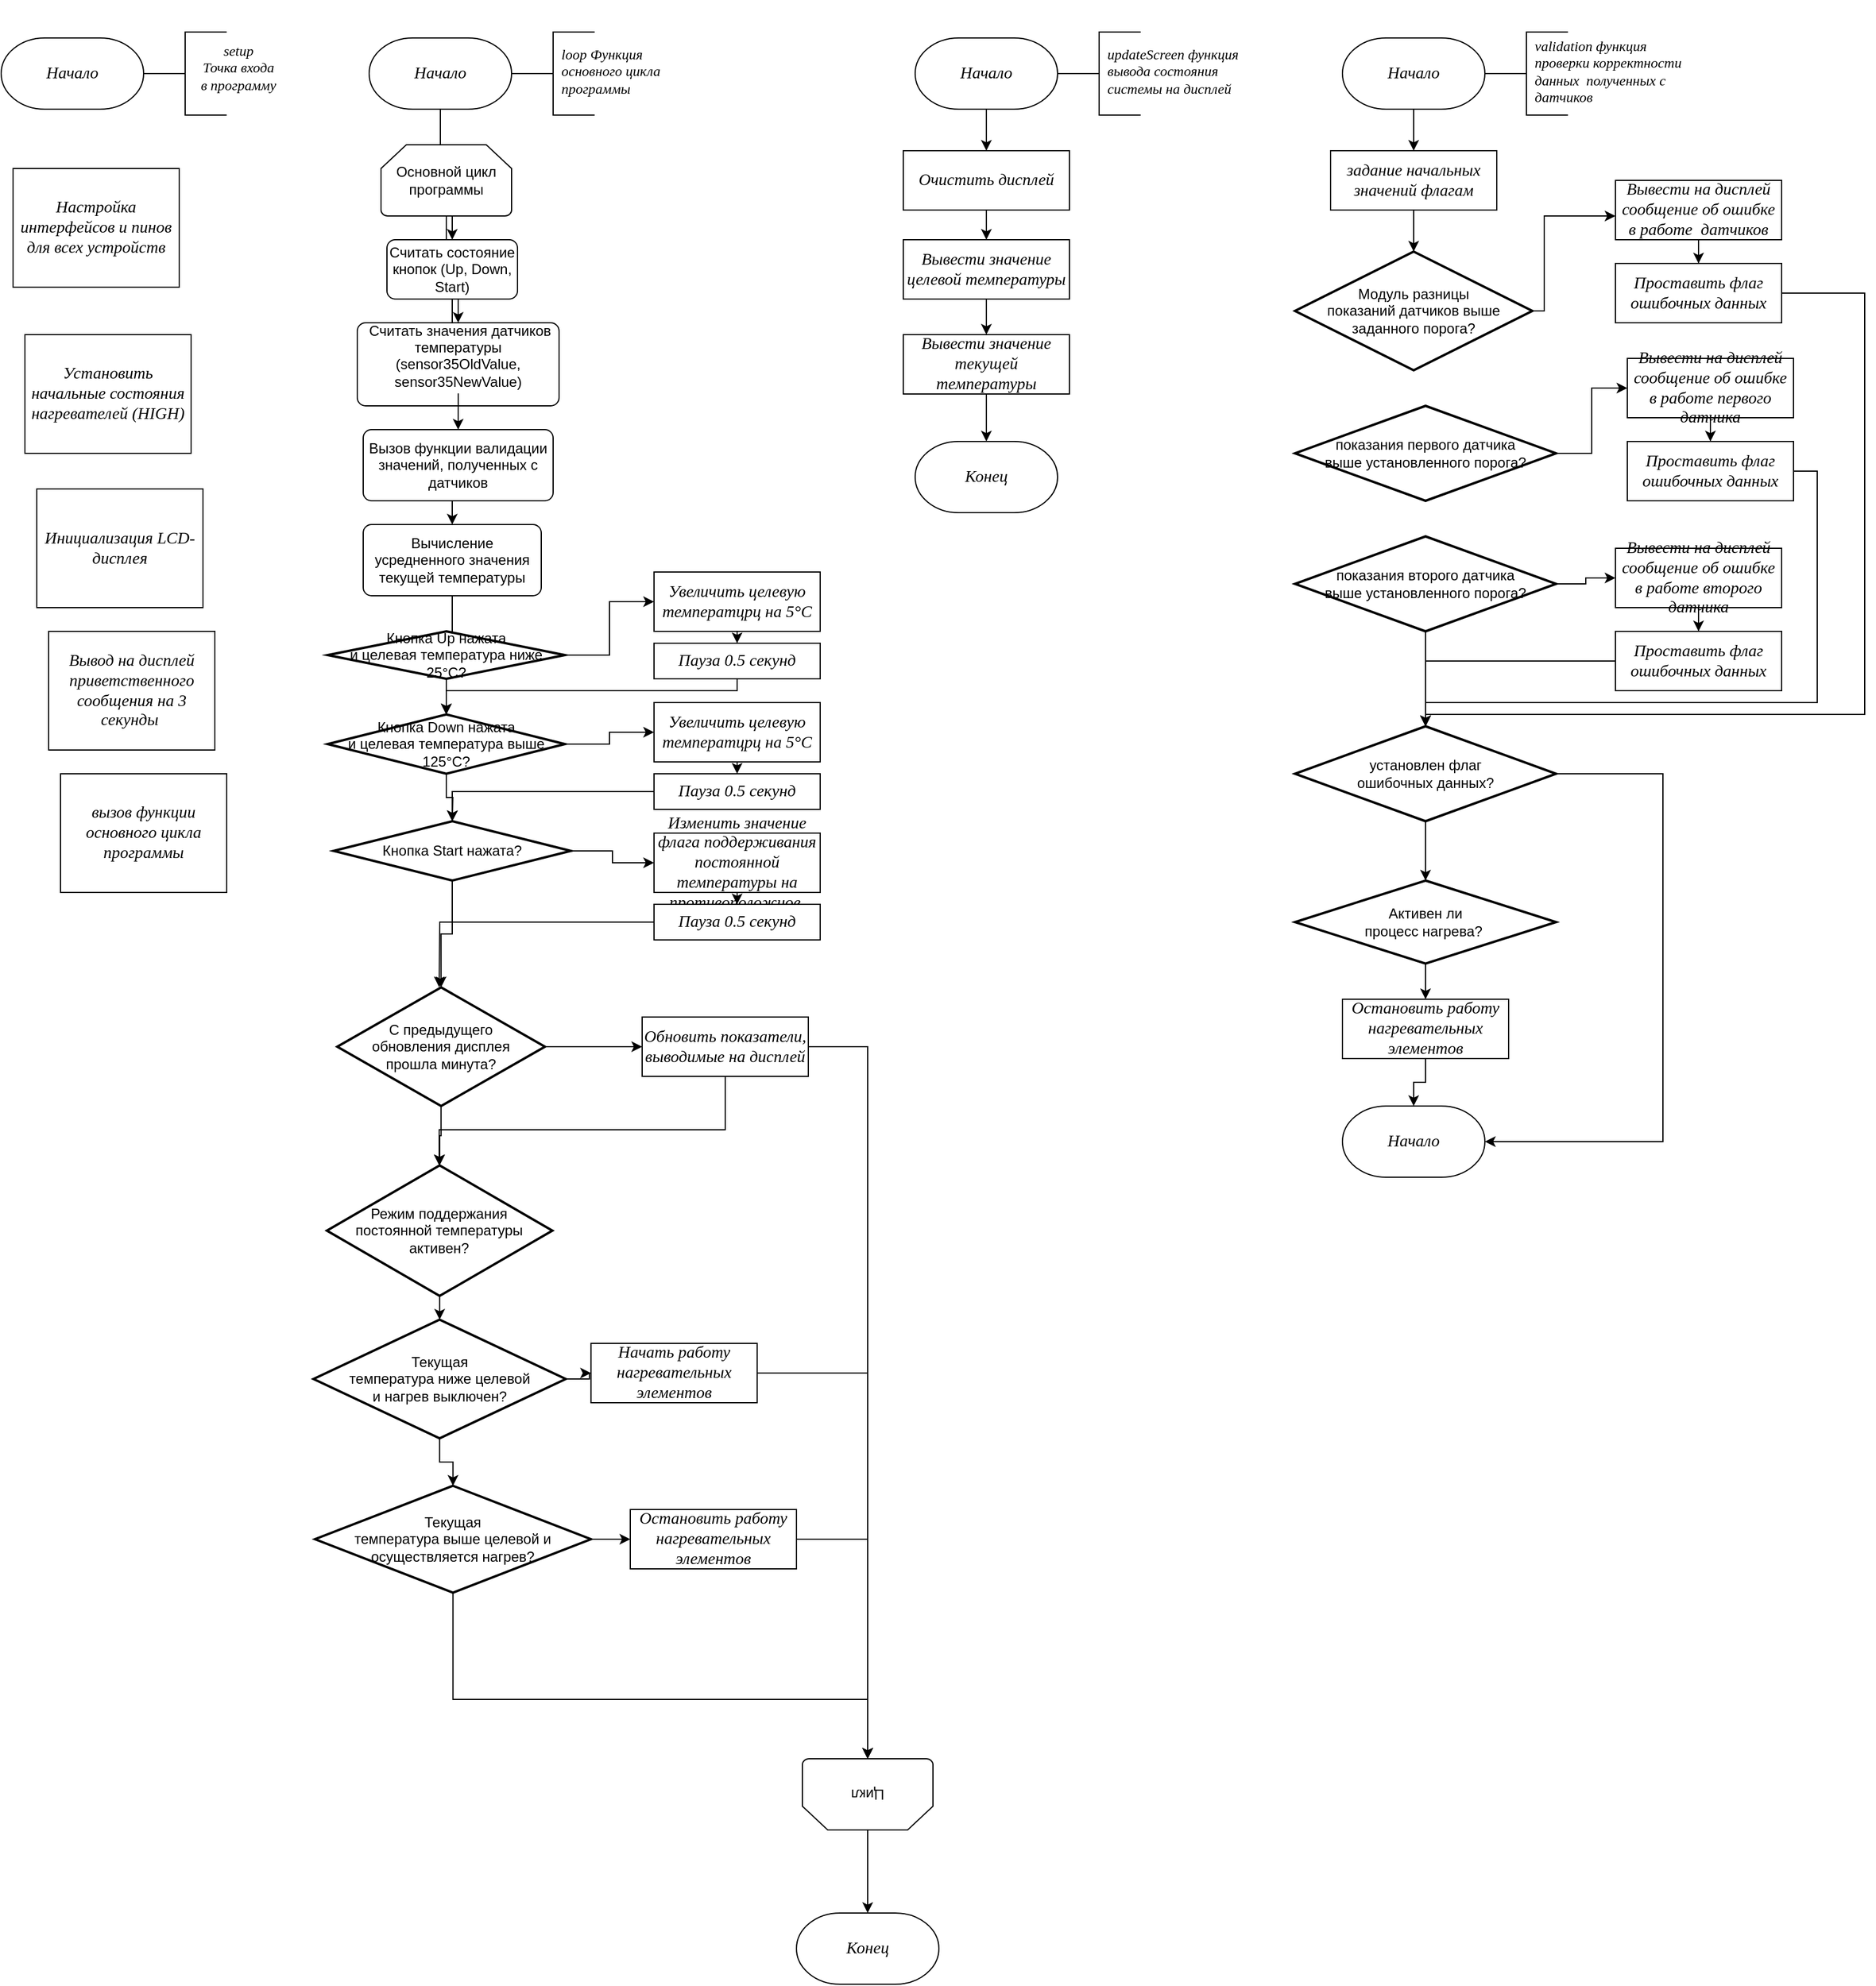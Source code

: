 <mxfile version="25.0.3">
  <diagram name="Страница — 1" id="y-6yH3yfHg3ZyTPweVbl">
    <mxGraphModel dx="830" dy="530" grid="1" gridSize="10" guides="1" tooltips="1" connect="1" arrows="1" fold="1" page="1" pageScale="1" pageWidth="827" pageHeight="1169" math="0" shadow="0">
      <root>
        <mxCell id="0" />
        <mxCell id="1" parent="0" />
        <mxCell id="xOdODg8De2HINcfzd_fB-2" value="&lt;font&gt;&lt;span&gt;Начало&lt;/span&gt;&lt;/font&gt;" style="strokeWidth=1;html=1;shape=mxgraph.flowchart.terminator;whiteSpace=wrap;fontFamily=GOST B regular;fontStyle=2;fontSize=14;" vertex="1" parent="1">
          <mxGeometry x="30" y="50" width="120" height="60" as="geometry" />
        </mxCell>
        <mxCell id="xOdODg8De2HINcfzd_fB-3" value="Настройка интерфейсов и пинов для всех устройств" style="rounded=0;whiteSpace=wrap;html=1;absoluteArcSize=1;arcSize=14;strokeWidth=1;fontFamily=GOST B regular;fontStyle=2;fontSize=14;" vertex="1" parent="1">
          <mxGeometry x="40" y="160" width="140" height="100" as="geometry" />
        </mxCell>
        <mxCell id="xOdODg8De2HINcfzd_fB-4" value="Установить начальные состояния нагревателей (HIGH)" style="rounded=0;whiteSpace=wrap;html=1;absoluteArcSize=1;arcSize=14;strokeWidth=1;fontFamily=GOST B regular;fontStyle=2;fontSize=14;" vertex="1" parent="1">
          <mxGeometry x="50" y="300" width="140" height="100" as="geometry" />
        </mxCell>
        <mxCell id="xOdODg8De2HINcfzd_fB-5" value="Инициализация LCD-дисплея" style="rounded=0;whiteSpace=wrap;html=1;absoluteArcSize=1;arcSize=14;strokeWidth=1;fontFamily=GOST B regular;fontStyle=2;fontSize=14;" vertex="1" parent="1">
          <mxGeometry x="60" y="430" width="140" height="100" as="geometry" />
        </mxCell>
        <mxCell id="xOdODg8De2HINcfzd_fB-6" value="Вывод на&lt;span style=&quot;color: rgba(0, 0, 0, 0); font-family: monospace; font-size: 0px; font-style: normal; text-align: start; text-wrap: nowrap;&quot;&gt;%3CmxGraphModel%3E%3Croot%3E%3CmxCell%20id%3D%220%22%2F%3E%3CmxCell%20id%3D%221%22%20parent%3D%220%22%2F%3E%3CmxCell%20id%3D%222%22%20value%3D%22%D0%98%D0%BD%D0%B8%D1%86%D0%B8%D0%B0%D0%BB%D0%B8%D0%B7%D0%B0%D1%86%D0%B8%D1%8F%20LCD-%D0%B4%D0%B8%D1%81%D0%BF%D0%BB%D0%B5%D1%8F%22%20style%3D%22rounded%3D0%3BwhiteSpace%3Dwrap%3Bhtml%3D1%3BabsoluteArcSize%3D1%3BarcSize%3D14%3BstrokeWidth%3D2%3BfontFamily%3DGOST%20B%20regular%3BfontStyle%3D2%3BfontSize%3D14%3B%22%20vertex%3D%221%22%20parent%3D%221%22%3E%3CmxGeometry%20x%3D%22440%22%20y%3D%22660%22%20width%3D%22140%22%20height%3D%22100%22%20as%3D%22geometry%22%2F%3E%3C%2FmxCell%3E%3C%2Froot%3E%3C%2FmxGraphModel%3E&lt;/span&gt;&amp;nbsp;дисплей приветственного сообщения на 3 секунды&amp;nbsp;" style="rounded=0;whiteSpace=wrap;html=1;absoluteArcSize=1;arcSize=14;strokeWidth=1;fontFamily=GOST B regular;fontStyle=2;fontSize=14;" vertex="1" parent="1">
          <mxGeometry x="70" y="550" width="140" height="100" as="geometry" />
        </mxCell>
        <mxCell id="xOdODg8De2HINcfzd_fB-7" value="вызов функции основного цикла программы" style="rounded=0;whiteSpace=wrap;html=1;absoluteArcSize=1;arcSize=14;strokeWidth=1;fontFamily=GOST B regular;fontStyle=2;fontSize=14;" vertex="1" parent="1">
          <mxGeometry x="80" y="670" width="140" height="100" as="geometry" />
        </mxCell>
        <mxCell id="xOdODg8De2HINcfzd_fB-9" value="" style="edgeStyle=orthogonalEdgeStyle;rounded=0;orthogonalLoop=1;jettySize=auto;html=1;strokeColor=none;strokeWidth=1;" edge="1" parent="1" source="xOdODg8De2HINcfzd_fB-8" target="xOdODg8De2HINcfzd_fB-2">
          <mxGeometry relative="1" as="geometry" />
        </mxCell>
        <mxCell id="xOdODg8De2HINcfzd_fB-15" value="" style="group;strokeWidth=1;" vertex="1" connectable="0" parent="1">
          <mxGeometry x="150" y="40" width="140" height="75" as="geometry" />
        </mxCell>
        <mxCell id="xOdODg8De2HINcfzd_fB-8" value="" style="strokeWidth=1;html=1;shape=mxgraph.flowchart.annotation_2;align=left;labelPosition=right;pointerEvents=1;" vertex="1" parent="xOdODg8De2HINcfzd_fB-15">
          <mxGeometry y="5" width="70" height="70" as="geometry" />
        </mxCell>
        <mxCell id="xOdODg8De2HINcfzd_fB-14" value="&lt;div style=&quot;text-wrap: nowrap;&quot;&gt;&lt;font face=&quot;GOST B regular&quot;&gt;&lt;i&gt;setup&lt;/i&gt;&lt;/font&gt;&lt;/div&gt;&lt;div style=&quot;text-wrap: nowrap;&quot;&gt;&lt;font face=&quot;GOST B regular&quot;&gt;&lt;i&gt;Точка входа&lt;br&gt;в программу&lt;/i&gt;&lt;/font&gt;&lt;/div&gt;" style="text;html=1;align=center;verticalAlign=middle;whiteSpace=wrap;rounded=0;strokeWidth=1;" vertex="1" parent="xOdODg8De2HINcfzd_fB-15">
          <mxGeometry x="20" width="120" height="70" as="geometry" />
        </mxCell>
        <mxCell id="xOdODg8De2HINcfzd_fB-38" value="" style="edgeStyle=orthogonalEdgeStyle;rounded=0;orthogonalLoop=1;jettySize=auto;html=1;" edge="1" parent="1" source="xOdODg8De2HINcfzd_fB-16" target="xOdODg8De2HINcfzd_fB-23">
          <mxGeometry relative="1" as="geometry" />
        </mxCell>
        <mxCell id="xOdODg8De2HINcfzd_fB-16" value="&lt;font&gt;&lt;span&gt;Начало&lt;/span&gt;&lt;/font&gt;" style="strokeWidth=1;html=1;shape=mxgraph.flowchart.terminator;whiteSpace=wrap;fontFamily=GOST B regular;fontStyle=2;fontSize=14;" vertex="1" parent="1">
          <mxGeometry x="340" y="50" width="120" height="60" as="geometry" />
        </mxCell>
        <mxCell id="xOdODg8De2HINcfzd_fB-17" value="" style="group;strokeWidth=1;" vertex="1" connectable="0" parent="1">
          <mxGeometry x="460" y="40" width="140" height="75" as="geometry" />
        </mxCell>
        <mxCell id="xOdODg8De2HINcfzd_fB-18" value="" style="strokeWidth=1;html=1;shape=mxgraph.flowchart.annotation_2;align=left;labelPosition=right;pointerEvents=1;" vertex="1" parent="xOdODg8De2HINcfzd_fB-17">
          <mxGeometry y="5" width="70" height="70" as="geometry" />
        </mxCell>
        <mxCell id="xOdODg8De2HINcfzd_fB-19" value="&lt;div style=&quot;text-wrap: nowrap;&quot;&gt;&lt;div&gt;&lt;font face=&quot;GOST B regular&quot;&gt;&lt;i style=&quot;&quot;&gt;loop&amp;nbsp;&lt;/i&gt;&lt;/font&gt;&lt;i style=&quot;font-family: &amp;quot;GOST B regular&amp;quot;; background-color: initial;&quot;&gt;Функция&lt;/i&gt;&lt;/div&gt;&lt;div&gt;&lt;font face=&quot;GOST B regular&quot;&gt;&lt;i&gt;основного&amp;nbsp;&lt;/i&gt;&lt;/font&gt;&lt;i style=&quot;font-family: &amp;quot;GOST B regular&amp;quot;; background-color: initial;&quot;&gt;цикла&lt;/i&gt;&lt;/div&gt;&lt;div style=&quot;&quot;&gt;&lt;font face=&quot;GOST B regular&quot;&gt;&lt;i style=&quot;&quot;&gt;программы&lt;/i&gt;&lt;/font&gt;&lt;/div&gt;&lt;/div&gt;" style="text;html=1;align=left;verticalAlign=middle;whiteSpace=wrap;rounded=0;strokeWidth=1;" vertex="1" parent="xOdODg8De2HINcfzd_fB-17">
          <mxGeometry x="40" y="2.5" width="120" height="70" as="geometry" />
        </mxCell>
        <mxCell id="xOdODg8De2HINcfzd_fB-39" value="" style="edgeStyle=orthogonalEdgeStyle;rounded=0;orthogonalLoop=1;jettySize=auto;html=1;" edge="1" parent="1" source="xOdODg8De2HINcfzd_fB-22" target="xOdODg8De2HINcfzd_fB-25">
          <mxGeometry relative="1" as="geometry" />
        </mxCell>
        <mxCell id="xOdODg8De2HINcfzd_fB-22" value="Основной цикл программы" style="strokeWidth=1;html=1;shape=mxgraph.flowchart.loop_limit;whiteSpace=wrap;" vertex="1" parent="1">
          <mxGeometry x="350" y="140" width="110" height="60" as="geometry" />
        </mxCell>
        <mxCell id="xOdODg8De2HINcfzd_fB-40" value="" style="edgeStyle=orthogonalEdgeStyle;rounded=0;orthogonalLoop=1;jettySize=auto;html=1;" edge="1" parent="1" source="xOdODg8De2HINcfzd_fB-23" target="xOdODg8De2HINcfzd_fB-26">
          <mxGeometry relative="1" as="geometry" />
        </mxCell>
        <mxCell id="xOdODg8De2HINcfzd_fB-23" value="Считать состояние кнопок (Up, Down, Start)" style="rounded=1;whiteSpace=wrap;html=1;absoluteArcSize=1;arcSize=14;strokeWidth=1;" vertex="1" parent="1">
          <mxGeometry x="355" y="220" width="110" height="50" as="geometry" />
        </mxCell>
        <mxCell id="xOdODg8De2HINcfzd_fB-41" value="" style="edgeStyle=orthogonalEdgeStyle;rounded=0;orthogonalLoop=1;jettySize=auto;html=1;" edge="1" parent="1" source="xOdODg8De2HINcfzd_fB-25" target="xOdODg8De2HINcfzd_fB-27">
          <mxGeometry relative="1" as="geometry" />
        </mxCell>
        <mxCell id="xOdODg8De2HINcfzd_fB-25" value="&amp;nbsp;Считать значения датчиков температуры (sensor35OldValue, sensor35NewValue)&lt;br/&gt;  |" style="rounded=1;whiteSpace=wrap;html=1;absoluteArcSize=1;arcSize=14;strokeWidth=1;" vertex="1" parent="1">
          <mxGeometry x="330" y="290" width="170" height="70" as="geometry" />
        </mxCell>
        <mxCell id="xOdODg8De2HINcfzd_fB-26" value="Вызов функции валидации значений, полученных с датчиков" style="rounded=1;whiteSpace=wrap;html=1;absoluteArcSize=1;arcSize=14;strokeWidth=1;" vertex="1" parent="1">
          <mxGeometry x="335" y="380" width="160" height="60" as="geometry" />
        </mxCell>
        <mxCell id="xOdODg8De2HINcfzd_fB-42" value="" style="edgeStyle=orthogonalEdgeStyle;rounded=0;orthogonalLoop=1;jettySize=auto;html=1;" edge="1" parent="1" source="xOdODg8De2HINcfzd_fB-27" target="xOdODg8De2HINcfzd_fB-29">
          <mxGeometry relative="1" as="geometry" />
        </mxCell>
        <mxCell id="xOdODg8De2HINcfzd_fB-27" value="Вычисление усредненного значения текущей температуры" style="rounded=1;whiteSpace=wrap;html=1;absoluteArcSize=1;arcSize=14;strokeWidth=1;" vertex="1" parent="1">
          <mxGeometry x="335" y="460" width="150" height="60" as="geometry" />
        </mxCell>
        <mxCell id="xOdODg8De2HINcfzd_fB-44" value="" style="edgeStyle=orthogonalEdgeStyle;rounded=0;orthogonalLoop=1;jettySize=auto;html=1;" edge="1" parent="1" source="xOdODg8De2HINcfzd_fB-28" target="xOdODg8De2HINcfzd_fB-43">
          <mxGeometry relative="1" as="geometry" />
        </mxCell>
        <mxCell id="xOdODg8De2HINcfzd_fB-28" value="Кнопка Up нажата&lt;div&gt;и целевая температура ниже 25°C?&lt;/div&gt;" style="strokeWidth=2;html=1;shape=mxgraph.flowchart.decision;whiteSpace=wrap;" vertex="1" parent="1">
          <mxGeometry x="305" y="550" width="200" height="40" as="geometry" />
        </mxCell>
        <mxCell id="xOdODg8De2HINcfzd_fB-46" style="edgeStyle=orthogonalEdgeStyle;rounded=0;orthogonalLoop=1;jettySize=auto;html=1;" edge="1" parent="1" source="xOdODg8De2HINcfzd_fB-29">
          <mxGeometry relative="1" as="geometry">
            <mxPoint x="405" y="620" as="targetPoint" />
          </mxGeometry>
        </mxCell>
        <mxCell id="xOdODg8De2HINcfzd_fB-53" style="edgeStyle=orthogonalEdgeStyle;rounded=0;orthogonalLoop=1;jettySize=auto;html=1;" edge="1" parent="1" source="xOdODg8De2HINcfzd_fB-29" target="xOdODg8De2HINcfzd_fB-51">
          <mxGeometry relative="1" as="geometry" />
        </mxCell>
        <mxCell id="xOdODg8De2HINcfzd_fB-55" style="edgeStyle=orthogonalEdgeStyle;rounded=0;orthogonalLoop=1;jettySize=auto;html=1;" edge="1" parent="1" source="xOdODg8De2HINcfzd_fB-29">
          <mxGeometry relative="1" as="geometry">
            <mxPoint x="410" y="710" as="targetPoint" />
          </mxGeometry>
        </mxCell>
        <mxCell id="xOdODg8De2HINcfzd_fB-29" value="Кнопка Down нажата&lt;div&gt;и целевая температура выше 125&lt;span style=&quot;background-color: initial;&quot;&gt;°C&lt;/span&gt;&lt;span style=&quot;background-color: initial;&quot;&gt;?&lt;/span&gt;&lt;/div&gt;" style="strokeWidth=2;html=1;shape=mxgraph.flowchart.decision;whiteSpace=wrap;" vertex="1" parent="1">
          <mxGeometry x="305" y="620" width="200" height="50" as="geometry" />
        </mxCell>
        <mxCell id="xOdODg8De2HINcfzd_fB-59" style="edgeStyle=orthogonalEdgeStyle;rounded=0;orthogonalLoop=1;jettySize=auto;html=1;" edge="1" parent="1" source="xOdODg8De2HINcfzd_fB-30" target="xOdODg8De2HINcfzd_fB-57">
          <mxGeometry relative="1" as="geometry" />
        </mxCell>
        <mxCell id="xOdODg8De2HINcfzd_fB-61" style="edgeStyle=orthogonalEdgeStyle;rounded=0;orthogonalLoop=1;jettySize=auto;html=1;" edge="1" parent="1" source="xOdODg8De2HINcfzd_fB-30" target="xOdODg8De2HINcfzd_fB-31">
          <mxGeometry relative="1" as="geometry">
            <mxPoint x="400" y="880" as="targetPoint" />
          </mxGeometry>
        </mxCell>
        <mxCell id="xOdODg8De2HINcfzd_fB-30" value="Кнопка Start нажата?" style="strokeWidth=2;html=1;shape=mxgraph.flowchart.decision;whiteSpace=wrap;" vertex="1" parent="1">
          <mxGeometry x="310" y="710" width="200" height="50" as="geometry" />
        </mxCell>
        <mxCell id="xOdODg8De2HINcfzd_fB-63" value="" style="edgeStyle=orthogonalEdgeStyle;rounded=0;orthogonalLoop=1;jettySize=auto;html=1;" edge="1" parent="1" source="xOdODg8De2HINcfzd_fB-31" target="xOdODg8De2HINcfzd_fB-62">
          <mxGeometry relative="1" as="geometry" />
        </mxCell>
        <mxCell id="xOdODg8De2HINcfzd_fB-66" style="edgeStyle=orthogonalEdgeStyle;rounded=0;orthogonalLoop=1;jettySize=auto;html=1;" edge="1" parent="1" source="xOdODg8De2HINcfzd_fB-31" target="xOdODg8De2HINcfzd_fB-33">
          <mxGeometry relative="1" as="geometry" />
        </mxCell>
        <mxCell id="xOdODg8De2HINcfzd_fB-31" value="С предыдущего&lt;br&gt;обновления дисплея&lt;br&gt;прошла минута?" style="strokeWidth=2;html=1;shape=mxgraph.flowchart.decision;whiteSpace=wrap;" vertex="1" parent="1">
          <mxGeometry x="313.13" y="850" width="175" height="100" as="geometry" />
        </mxCell>
        <mxCell id="xOdODg8De2HINcfzd_fB-72" value="" style="edgeStyle=orthogonalEdgeStyle;rounded=0;orthogonalLoop=1;jettySize=auto;html=1;" edge="1" parent="1" source="xOdODg8De2HINcfzd_fB-32" target="xOdODg8De2HINcfzd_fB-69">
          <mxGeometry relative="1" as="geometry" />
        </mxCell>
        <mxCell id="xOdODg8De2HINcfzd_fB-73" value="" style="edgeStyle=orthogonalEdgeStyle;rounded=0;orthogonalLoop=1;jettySize=auto;html=1;" edge="1" parent="1" source="xOdODg8De2HINcfzd_fB-32" target="xOdODg8De2HINcfzd_fB-34">
          <mxGeometry relative="1" as="geometry" />
        </mxCell>
        <mxCell id="xOdODg8De2HINcfzd_fB-32" value="Текущая&lt;br&gt;температура ниже целевой&lt;div&gt;и нагрев выключен?&lt;/div&gt;" style="strokeWidth=2;html=1;shape=mxgraph.flowchart.decision;whiteSpace=wrap;" vertex="1" parent="1">
          <mxGeometry x="293.13" y="1130" width="212.5" height="100" as="geometry" />
        </mxCell>
        <mxCell id="xOdODg8De2HINcfzd_fB-68" value="" style="edgeStyle=orthogonalEdgeStyle;rounded=0;orthogonalLoop=1;jettySize=auto;html=1;" edge="1" parent="1" source="xOdODg8De2HINcfzd_fB-33" target="xOdODg8De2HINcfzd_fB-32">
          <mxGeometry relative="1" as="geometry" />
        </mxCell>
        <mxCell id="xOdODg8De2HINcfzd_fB-33" value="Режим поддержания&lt;br&gt;постоянной температуры&lt;div&gt;активен?&lt;/div&gt;" style="strokeWidth=2;html=1;shape=mxgraph.flowchart.decision;whiteSpace=wrap;" vertex="1" parent="1">
          <mxGeometry x="304.38" y="1000" width="190" height="110" as="geometry" />
        </mxCell>
        <mxCell id="xOdODg8De2HINcfzd_fB-77" value="" style="edgeStyle=orthogonalEdgeStyle;rounded=0;orthogonalLoop=1;jettySize=auto;html=1;" edge="1" parent="1" source="xOdODg8De2HINcfzd_fB-34" target="xOdODg8De2HINcfzd_fB-76">
          <mxGeometry relative="1" as="geometry" />
        </mxCell>
        <mxCell id="xOdODg8De2HINcfzd_fB-79" style="edgeStyle=orthogonalEdgeStyle;rounded=0;orthogonalLoop=1;jettySize=auto;html=1;" edge="1" parent="1" source="xOdODg8De2HINcfzd_fB-34" target="xOdODg8De2HINcfzd_fB-36">
          <mxGeometry relative="1" as="geometry">
            <Array as="points">
              <mxPoint x="411" y="1450" />
              <mxPoint x="760" y="1450" />
            </Array>
          </mxGeometry>
        </mxCell>
        <mxCell id="xOdODg8De2HINcfzd_fB-34" value="Текущая&lt;br&gt;температура выше целевой и осуществляется нагрев?" style="strokeWidth=2;html=1;shape=mxgraph.flowchart.decision;whiteSpace=wrap;" vertex="1" parent="1">
          <mxGeometry x="294.38" y="1270" width="232.5" height="90" as="geometry" />
        </mxCell>
        <mxCell id="xOdODg8De2HINcfzd_fB-70" style="edgeStyle=orthogonalEdgeStyle;rounded=0;orthogonalLoop=1;jettySize=auto;html=1;" edge="1" parent="1" source="xOdODg8De2HINcfzd_fB-36" target="xOdODg8De2HINcfzd_fB-37">
          <mxGeometry relative="1" as="geometry" />
        </mxCell>
        <mxCell id="xOdODg8De2HINcfzd_fB-36" value="Цикл" style="strokeWidth=1;html=1;shape=mxgraph.flowchart.loop_limit;whiteSpace=wrap;rotation=-180;" vertex="1" parent="1">
          <mxGeometry x="705" y="1500" width="110" height="60" as="geometry" />
        </mxCell>
        <mxCell id="xOdODg8De2HINcfzd_fB-37" value="&lt;font&gt;&lt;span&gt;Конец&lt;/span&gt;&lt;/font&gt;" style="strokeWidth=1;html=1;shape=mxgraph.flowchart.terminator;whiteSpace=wrap;fontFamily=GOST B regular;fontStyle=2;fontSize=14;" vertex="1" parent="1">
          <mxGeometry x="700" y="1630" width="120" height="60" as="geometry" />
        </mxCell>
        <mxCell id="xOdODg8De2HINcfzd_fB-48" value="" style="edgeStyle=orthogonalEdgeStyle;rounded=0;orthogonalLoop=1;jettySize=auto;html=1;" edge="1" parent="1" source="xOdODg8De2HINcfzd_fB-43" target="xOdODg8De2HINcfzd_fB-47">
          <mxGeometry relative="1" as="geometry" />
        </mxCell>
        <mxCell id="xOdODg8De2HINcfzd_fB-43" value="Увеличить целевую температцрц на 5°C" style="rounded=0;whiteSpace=wrap;html=1;absoluteArcSize=1;arcSize=14;strokeWidth=1;fontFamily=GOST B regular;fontStyle=2;fontSize=14;" vertex="1" parent="1">
          <mxGeometry x="580" y="500" width="140" height="50" as="geometry" />
        </mxCell>
        <mxCell id="xOdODg8De2HINcfzd_fB-47" value="Пауза 0.5 секунд" style="rounded=0;whiteSpace=wrap;html=1;absoluteArcSize=1;arcSize=14;strokeWidth=1;fontFamily=GOST B regular;fontStyle=2;fontSize=14;" vertex="1" parent="1">
          <mxGeometry x="580" y="560" width="140" height="30" as="geometry" />
        </mxCell>
        <mxCell id="xOdODg8De2HINcfzd_fB-49" style="edgeStyle=orthogonalEdgeStyle;rounded=0;orthogonalLoop=1;jettySize=auto;html=1;entryX=0.5;entryY=0;entryDx=0;entryDy=0;entryPerimeter=0;" edge="1" parent="1" source="xOdODg8De2HINcfzd_fB-47" target="xOdODg8De2HINcfzd_fB-29">
          <mxGeometry relative="1" as="geometry">
            <Array as="points">
              <mxPoint x="650" y="600" />
              <mxPoint x="405" y="600" />
            </Array>
          </mxGeometry>
        </mxCell>
        <mxCell id="xOdODg8De2HINcfzd_fB-50" value="" style="edgeStyle=orthogonalEdgeStyle;rounded=0;orthogonalLoop=1;jettySize=auto;html=1;" edge="1" parent="1" source="xOdODg8De2HINcfzd_fB-51" target="xOdODg8De2HINcfzd_fB-52">
          <mxGeometry relative="1" as="geometry" />
        </mxCell>
        <mxCell id="xOdODg8De2HINcfzd_fB-51" value="Увеличить целевую температцрц на 5°C" style="rounded=0;whiteSpace=wrap;html=1;absoluteArcSize=1;arcSize=14;strokeWidth=1;fontFamily=GOST B regular;fontStyle=2;fontSize=14;" vertex="1" parent="1">
          <mxGeometry x="580" y="610" width="140" height="50" as="geometry" />
        </mxCell>
        <mxCell id="xOdODg8De2HINcfzd_fB-54" style="edgeStyle=orthogonalEdgeStyle;rounded=0;orthogonalLoop=1;jettySize=auto;html=1;" edge="1" parent="1" source="xOdODg8De2HINcfzd_fB-52" target="xOdODg8De2HINcfzd_fB-30">
          <mxGeometry relative="1" as="geometry" />
        </mxCell>
        <mxCell id="xOdODg8De2HINcfzd_fB-52" value="Пауза 0.5 секунд" style="rounded=0;whiteSpace=wrap;html=1;absoluteArcSize=1;arcSize=14;strokeWidth=1;fontFamily=GOST B regular;fontStyle=2;fontSize=14;" vertex="1" parent="1">
          <mxGeometry x="580" y="670" width="140" height="30" as="geometry" />
        </mxCell>
        <mxCell id="xOdODg8De2HINcfzd_fB-56" value="" style="edgeStyle=orthogonalEdgeStyle;rounded=0;orthogonalLoop=1;jettySize=auto;html=1;" edge="1" parent="1" source="xOdODg8De2HINcfzd_fB-57" target="xOdODg8De2HINcfzd_fB-58">
          <mxGeometry relative="1" as="geometry" />
        </mxCell>
        <mxCell id="xOdODg8De2HINcfzd_fB-57" value="Изменить значение флага поддерживания постоянной температуры на противоположное&amp;nbsp;" style="rounded=0;whiteSpace=wrap;html=1;absoluteArcSize=1;arcSize=14;strokeWidth=1;fontFamily=GOST B regular;fontStyle=2;fontSize=14;" vertex="1" parent="1">
          <mxGeometry x="580" y="720" width="140" height="50" as="geometry" />
        </mxCell>
        <mxCell id="xOdODg8De2HINcfzd_fB-58" value="Пауза 0.5 секунд" style="rounded=0;whiteSpace=wrap;html=1;absoluteArcSize=1;arcSize=14;strokeWidth=1;fontFamily=GOST B regular;fontStyle=2;fontSize=14;" vertex="1" parent="1">
          <mxGeometry x="580" y="780" width="140" height="30" as="geometry" />
        </mxCell>
        <mxCell id="xOdODg8De2HINcfzd_fB-60" style="edgeStyle=orthogonalEdgeStyle;rounded=0;orthogonalLoop=1;jettySize=auto;html=1;" edge="1" parent="1" source="xOdODg8De2HINcfzd_fB-58">
          <mxGeometry relative="1" as="geometry">
            <mxPoint x="399" y="850" as="targetPoint" />
          </mxGeometry>
        </mxCell>
        <mxCell id="xOdODg8De2HINcfzd_fB-64" style="edgeStyle=orthogonalEdgeStyle;rounded=0;orthogonalLoop=1;jettySize=auto;html=1;" edge="1" parent="1" source="xOdODg8De2HINcfzd_fB-62" target="xOdODg8De2HINcfzd_fB-33">
          <mxGeometry relative="1" as="geometry">
            <Array as="points">
              <mxPoint x="640" y="970" />
              <mxPoint x="399" y="970" />
            </Array>
          </mxGeometry>
        </mxCell>
        <mxCell id="xOdODg8De2HINcfzd_fB-74" style="edgeStyle=orthogonalEdgeStyle;rounded=0;orthogonalLoop=1;jettySize=auto;html=1;" edge="1" parent="1" source="xOdODg8De2HINcfzd_fB-62" target="xOdODg8De2HINcfzd_fB-36">
          <mxGeometry relative="1" as="geometry">
            <Array as="points">
              <mxPoint x="760" y="900" />
            </Array>
          </mxGeometry>
        </mxCell>
        <mxCell id="xOdODg8De2HINcfzd_fB-62" value="Обновить показатели, выводимые на дисплей" style="rounded=0;whiteSpace=wrap;html=1;absoluteArcSize=1;arcSize=14;strokeWidth=1;fontFamily=GOST B regular;fontStyle=2;fontSize=14;" vertex="1" parent="1">
          <mxGeometry x="570" y="875" width="140" height="50" as="geometry" />
        </mxCell>
        <mxCell id="xOdODg8De2HINcfzd_fB-75" style="edgeStyle=orthogonalEdgeStyle;rounded=0;orthogonalLoop=1;jettySize=auto;html=1;" edge="1" parent="1" source="xOdODg8De2HINcfzd_fB-69" target="xOdODg8De2HINcfzd_fB-36">
          <mxGeometry relative="1" as="geometry" />
        </mxCell>
        <mxCell id="xOdODg8De2HINcfzd_fB-69" value="Начать работу нагревательных элементов" style="rounded=0;whiteSpace=wrap;html=1;absoluteArcSize=1;arcSize=14;strokeWidth=1;fontFamily=GOST B regular;fontStyle=2;fontSize=14;" vertex="1" parent="1">
          <mxGeometry x="526.88" y="1150" width="140" height="50" as="geometry" />
        </mxCell>
        <mxCell id="xOdODg8De2HINcfzd_fB-76" value="Остановить работу нагревательных элементов" style="rounded=0;whiteSpace=wrap;html=1;absoluteArcSize=1;arcSize=14;strokeWidth=1;fontFamily=GOST B regular;fontStyle=2;fontSize=14;" vertex="1" parent="1">
          <mxGeometry x="560" y="1290" width="140" height="50" as="geometry" />
        </mxCell>
        <mxCell id="xOdODg8De2HINcfzd_fB-78" style="edgeStyle=orthogonalEdgeStyle;rounded=0;orthogonalLoop=1;jettySize=auto;html=1;entryX=0.5;entryY=1;entryDx=0;entryDy=0;entryPerimeter=0;" edge="1" parent="1" source="xOdODg8De2HINcfzd_fB-76" target="xOdODg8De2HINcfzd_fB-36">
          <mxGeometry relative="1" as="geometry" />
        </mxCell>
        <mxCell id="xOdODg8De2HINcfzd_fB-94" style="edgeStyle=orthogonalEdgeStyle;rounded=0;orthogonalLoop=1;jettySize=auto;html=1;" edge="1" parent="1" source="xOdODg8De2HINcfzd_fB-80" target="xOdODg8De2HINcfzd_fB-84">
          <mxGeometry relative="1" as="geometry" />
        </mxCell>
        <mxCell id="xOdODg8De2HINcfzd_fB-80" value="&lt;font&gt;&lt;span&gt;Начало&lt;/span&gt;&lt;/font&gt;" style="strokeWidth=1;html=1;shape=mxgraph.flowchart.terminator;whiteSpace=wrap;fontFamily=GOST B regular;fontStyle=2;fontSize=14;" vertex="1" parent="1">
          <mxGeometry x="800" y="50" width="120" height="60" as="geometry" />
        </mxCell>
        <mxCell id="xOdODg8De2HINcfzd_fB-81" value="" style="group;strokeWidth=1;" vertex="1" connectable="0" parent="1">
          <mxGeometry x="920" y="40" width="140" height="75" as="geometry" />
        </mxCell>
        <mxCell id="xOdODg8De2HINcfzd_fB-82" value="" style="strokeWidth=1;html=1;shape=mxgraph.flowchart.annotation_2;align=left;labelPosition=right;pointerEvents=1;" vertex="1" parent="xOdODg8De2HINcfzd_fB-81">
          <mxGeometry y="5" width="70" height="70" as="geometry" />
        </mxCell>
        <mxCell id="xOdODg8De2HINcfzd_fB-83" value="&lt;div style=&quot;&quot;&gt;&lt;div style=&quot;&quot;&gt;&lt;span style=&quot;background-color: initial; text-wrap: nowrap;&quot;&gt;&lt;font face=&quot;GOST B regular&quot;&gt;&lt;i&gt;updateScreen функция&lt;/i&gt;&lt;/font&gt;&lt;/span&gt;&lt;/div&gt;&lt;div style=&quot;&quot;&gt;&lt;font style=&quot;text-wrap: nowrap;&quot; face=&quot;GOST B regular&quot;&gt;&lt;i style=&quot;&quot;&gt;вывода состояния&lt;/i&gt;&lt;/font&gt;&lt;/div&gt;&lt;div style=&quot;&quot;&gt;&lt;font style=&quot;text-wrap: nowrap;&quot; face=&quot;GOST B regular&quot;&gt;&lt;i style=&quot;&quot;&gt;системы на дисплей&lt;/i&gt;&lt;/font&gt;&lt;br&gt;&lt;/div&gt;&lt;/div&gt;" style="text;html=1;align=left;verticalAlign=middle;whiteSpace=wrap;rounded=0;strokeWidth=1;" vertex="1" parent="xOdODg8De2HINcfzd_fB-81">
          <mxGeometry x="40" y="2.5" width="120" height="70" as="geometry" />
        </mxCell>
        <mxCell id="xOdODg8De2HINcfzd_fB-92" style="edgeStyle=orthogonalEdgeStyle;rounded=0;orthogonalLoop=1;jettySize=auto;html=1;" edge="1" parent="1" source="xOdODg8De2HINcfzd_fB-84" target="xOdODg8De2HINcfzd_fB-85">
          <mxGeometry relative="1" as="geometry" />
        </mxCell>
        <mxCell id="xOdODg8De2HINcfzd_fB-84" value="Очистить дисплей" style="rounded=0;whiteSpace=wrap;html=1;absoluteArcSize=1;arcSize=14;strokeWidth=1;fontFamily=GOST B regular;fontStyle=2;fontSize=14;" vertex="1" parent="1">
          <mxGeometry x="790" y="145" width="140" height="50" as="geometry" />
        </mxCell>
        <mxCell id="xOdODg8De2HINcfzd_fB-89" value="" style="edgeStyle=orthogonalEdgeStyle;rounded=0;orthogonalLoop=1;jettySize=auto;html=1;" edge="1" parent="1" source="xOdODg8De2HINcfzd_fB-85" target="xOdODg8De2HINcfzd_fB-86">
          <mxGeometry relative="1" as="geometry" />
        </mxCell>
        <mxCell id="xOdODg8De2HINcfzd_fB-85" value="Вывести значение целевой температуры" style="rounded=0;whiteSpace=wrap;html=1;absoluteArcSize=1;arcSize=14;strokeWidth=1;fontFamily=GOST B regular;fontStyle=2;fontSize=14;" vertex="1" parent="1">
          <mxGeometry x="790" y="220" width="140" height="50" as="geometry" />
        </mxCell>
        <mxCell id="xOdODg8De2HINcfzd_fB-90" value="" style="edgeStyle=orthogonalEdgeStyle;rounded=0;orthogonalLoop=1;jettySize=auto;html=1;" edge="1" parent="1" source="xOdODg8De2HINcfzd_fB-86" target="xOdODg8De2HINcfzd_fB-87">
          <mxGeometry relative="1" as="geometry" />
        </mxCell>
        <mxCell id="xOdODg8De2HINcfzd_fB-86" value="Вывести значение текущей температуры" style="rounded=0;whiteSpace=wrap;html=1;absoluteArcSize=1;arcSize=14;strokeWidth=1;fontFamily=GOST B regular;fontStyle=2;fontSize=14;" vertex="1" parent="1">
          <mxGeometry x="790" y="300" width="140" height="50" as="geometry" />
        </mxCell>
        <mxCell id="xOdODg8De2HINcfzd_fB-87" value="&lt;font&gt;&lt;span&gt;Конец&lt;/span&gt;&lt;/font&gt;" style="strokeWidth=1;html=1;shape=mxgraph.flowchart.terminator;whiteSpace=wrap;fontFamily=GOST B regular;fontStyle=2;fontSize=14;" vertex="1" parent="1">
          <mxGeometry x="800" y="390" width="120" height="60" as="geometry" />
        </mxCell>
        <mxCell id="xOdODg8De2HINcfzd_fB-95" style="edgeStyle=orthogonalEdgeStyle;rounded=0;orthogonalLoop=1;jettySize=auto;html=1;" edge="1" parent="1" source="xOdODg8De2HINcfzd_fB-96" target="xOdODg8De2HINcfzd_fB-100">
          <mxGeometry relative="1" as="geometry" />
        </mxCell>
        <mxCell id="xOdODg8De2HINcfzd_fB-96" value="&lt;font&gt;&lt;span&gt;Начало&lt;/span&gt;&lt;/font&gt;" style="strokeWidth=1;html=1;shape=mxgraph.flowchart.terminator;whiteSpace=wrap;fontFamily=GOST B regular;fontStyle=2;fontSize=14;" vertex="1" parent="1">
          <mxGeometry x="1160" y="50" width="120" height="60" as="geometry" />
        </mxCell>
        <mxCell id="xOdODg8De2HINcfzd_fB-97" value="" style="group;strokeWidth=1;" vertex="1" connectable="0" parent="1">
          <mxGeometry x="1280" y="40" width="140" height="75" as="geometry" />
        </mxCell>
        <mxCell id="xOdODg8De2HINcfzd_fB-98" value="" style="strokeWidth=1;html=1;shape=mxgraph.flowchart.annotation_2;align=left;labelPosition=right;pointerEvents=1;" vertex="1" parent="xOdODg8De2HINcfzd_fB-97">
          <mxGeometry y="5" width="70" height="70" as="geometry" />
        </mxCell>
        <mxCell id="xOdODg8De2HINcfzd_fB-99" value="&lt;div style=&quot;&quot;&gt;&lt;div style=&quot;&quot;&gt;&lt;span style=&quot;background-color: initial; text-wrap: nowrap;&quot;&gt;&lt;font face=&quot;GOST B regular&quot;&gt;&lt;i&gt;validation ф&lt;/i&gt;&lt;/font&gt;&lt;/span&gt;&lt;i style=&quot;text-wrap: nowrap; font-family: &amp;quot;GOST B regular&amp;quot;; background-color: initial;&quot;&gt;ункция&lt;/i&gt;&lt;/div&gt;&lt;div style=&quot;text-wrap: nowrap;&quot;&gt;&lt;font face=&quot;GOST B regular&quot;&gt;&lt;i&gt;проверки корректности&lt;/i&gt;&lt;/font&gt;&lt;/div&gt;&lt;div style=&quot;text-wrap: nowrap;&quot;&gt;&lt;font face=&quot;GOST B regular&quot;&gt;&lt;i&gt;данных&amp;nbsp; полученных с&lt;/i&gt;&lt;/font&gt;&lt;/div&gt;&lt;div style=&quot;text-wrap: nowrap;&quot;&gt;&lt;font face=&quot;GOST B regular&quot;&gt;&lt;i&gt;датчиков&lt;/i&gt;&lt;/font&gt;&lt;/div&gt;&lt;/div&gt;" style="text;html=1;align=left;verticalAlign=middle;whiteSpace=wrap;rounded=0;strokeWidth=1;" vertex="1" parent="xOdODg8De2HINcfzd_fB-97">
          <mxGeometry x="40" y="2.5" width="120" height="70" as="geometry" />
        </mxCell>
        <mxCell id="xOdODg8De2HINcfzd_fB-102" value="" style="edgeStyle=orthogonalEdgeStyle;rounded=0;orthogonalLoop=1;jettySize=auto;html=1;" edge="1" parent="1" source="xOdODg8De2HINcfzd_fB-100" target="xOdODg8De2HINcfzd_fB-101">
          <mxGeometry relative="1" as="geometry" />
        </mxCell>
        <mxCell id="xOdODg8De2HINcfzd_fB-100" value="задание начальных значений флагам" style="rounded=0;whiteSpace=wrap;html=1;absoluteArcSize=1;arcSize=14;strokeWidth=1;fontFamily=GOST B regular;fontStyle=2;fontSize=14;" vertex="1" parent="1">
          <mxGeometry x="1150" y="145" width="140" height="50" as="geometry" />
        </mxCell>
        <mxCell id="xOdODg8De2HINcfzd_fB-128" style="edgeStyle=orthogonalEdgeStyle;rounded=0;orthogonalLoop=1;jettySize=auto;html=1;" edge="1" parent="1" source="xOdODg8De2HINcfzd_fB-101" target="xOdODg8De2HINcfzd_fB-125">
          <mxGeometry relative="1" as="geometry">
            <Array as="points">
              <mxPoint x="1330" y="280" />
              <mxPoint x="1330" y="200" />
            </Array>
          </mxGeometry>
        </mxCell>
        <mxCell id="xOdODg8De2HINcfzd_fB-101" value="Модуль разницы&lt;div&gt;показаний датчиков выше заданного порога?&lt;/div&gt;" style="strokeWidth=2;html=1;shape=mxgraph.flowchart.decision;whiteSpace=wrap;" vertex="1" parent="1">
          <mxGeometry x="1120" y="230" width="200" height="100" as="geometry" />
        </mxCell>
        <mxCell id="xOdODg8De2HINcfzd_fB-122" style="edgeStyle=orthogonalEdgeStyle;rounded=0;orthogonalLoop=1;jettySize=auto;html=1;" edge="1" parent="1" source="xOdODg8De2HINcfzd_fB-103" target="xOdODg8De2HINcfzd_fB-120">
          <mxGeometry relative="1" as="geometry" />
        </mxCell>
        <mxCell id="xOdODg8De2HINcfzd_fB-103" value="показания&amp;nbsp;&lt;span style=&quot;background-color: initial;&quot;&gt;первого датчика&lt;/span&gt;&lt;div&gt;выше установленного порога?&lt;/div&gt;" style="strokeWidth=2;html=1;shape=mxgraph.flowchart.decision;whiteSpace=wrap;" vertex="1" parent="1">
          <mxGeometry x="1120" y="360" width="220" height="80" as="geometry" />
        </mxCell>
        <mxCell id="xOdODg8De2HINcfzd_fB-114" value="" style="edgeStyle=orthogonalEdgeStyle;rounded=0;orthogonalLoop=1;jettySize=auto;html=1;" edge="1" parent="1" source="xOdODg8De2HINcfzd_fB-104" target="xOdODg8De2HINcfzd_fB-105">
          <mxGeometry relative="1" as="geometry" />
        </mxCell>
        <mxCell id="xOdODg8De2HINcfzd_fB-117" value="" style="edgeStyle=orthogonalEdgeStyle;rounded=0;orthogonalLoop=1;jettySize=auto;html=1;" edge="1" parent="1" source="xOdODg8De2HINcfzd_fB-104" target="xOdODg8De2HINcfzd_fB-115">
          <mxGeometry relative="1" as="geometry" />
        </mxCell>
        <mxCell id="xOdODg8De2HINcfzd_fB-104" value="показания&amp;nbsp;&lt;span style=&quot;background-color: initial;&quot;&gt;второго&amp;nbsp;&lt;/span&gt;&lt;span style=&quot;color: rgba(0, 0, 0, 0); font-family: monospace; font-size: 0px; text-align: start; text-wrap: nowrap;&quot;&gt;%3CmxGraphModel%3E%3Croot%3E%3CmxCell%20id%3D%220%22%2F%3E%3CmxCell%20id%3D%221%22%20parent%3D%220%22%2F%3E%3CmxCell%20id%3D%222%22%20value%3D%22%D0%BF%D0%BE%D0%BA%D0%B0%D0%B7%D0%B0%D0%BD%D0%B8%D1%8F%26amp%3Bnbsp%3B%26lt%3Bspan%20style%3D%26quot%3Bbackground-color%3A%20initial%3B%26quot%3B%26gt%3B%D0%BF%D0%B5%D1%80%D0%B2%D0%BE%D0%B3%D0%BE%20%D0%B4%D0%B0%D1%82%D1%87%D0%B8%D0%BA%D0%B0%26lt%3B%2Fspan%26gt%3B%26lt%3Bdiv%26gt%3B%D0%B2%D1%8B%D1%88%D0%B5%20%D1%83%D1%81%D1%82%D0%B0%D0%BD%D0%BE%D0%B2%D0%BB%D0%B5%D0%BD%D0%BD%D0%BE%D0%B3%D0%BE%20%D0%BF%D0%BE%D1%80%D0%BE%D0%B3%D0%B0%3F%26lt%3B%2Fdiv%26gt%3B%22%20style%3D%22strokeWidth%3D2%3Bhtml%3D1%3Bshape%3Dmxgraph.flowchart.decision%3BwhiteSpace%3Dwrap%3B%22%20vertex%3D%221%22%20parent%3D%221%22%3E%3CmxGeometry%20x%3D%221120%22%20y%3D%22360%22%20width%3D%22220%22%20height%3D%2280%22%20as%3D%22geometry%22%2F%3E%3C%2FmxCell%3E%3C%2Froot%3E%3C%2FmxGraphModel%3E&lt;/span&gt;&lt;span style=&quot;background-color: initial;&quot;&gt;датчика&lt;/span&gt;&lt;div&gt;выше установленного порога?&lt;/div&gt;" style="strokeWidth=2;html=1;shape=mxgraph.flowchart.decision;whiteSpace=wrap;" vertex="1" parent="1">
          <mxGeometry x="1120" y="470" width="220" height="80" as="geometry" />
        </mxCell>
        <mxCell id="xOdODg8De2HINcfzd_fB-112" value="" style="edgeStyle=orthogonalEdgeStyle;rounded=0;orthogonalLoop=1;jettySize=auto;html=1;" edge="1" parent="1" source="xOdODg8De2HINcfzd_fB-105" target="xOdODg8De2HINcfzd_fB-106">
          <mxGeometry relative="1" as="geometry" />
        </mxCell>
        <mxCell id="xOdODg8De2HINcfzd_fB-105" value="установлен флаг&lt;div&gt;ошибочных данных?&lt;/div&gt;" style="strokeWidth=2;html=1;shape=mxgraph.flowchart.decision;whiteSpace=wrap;" vertex="1" parent="1">
          <mxGeometry x="1120" y="630" width="220" height="80" as="geometry" />
        </mxCell>
        <mxCell id="xOdODg8De2HINcfzd_fB-110" value="" style="edgeStyle=orthogonalEdgeStyle;rounded=0;orthogonalLoop=1;jettySize=auto;html=1;" edge="1" parent="1" source="xOdODg8De2HINcfzd_fB-106" target="xOdODg8De2HINcfzd_fB-108">
          <mxGeometry relative="1" as="geometry" />
        </mxCell>
        <mxCell id="xOdODg8De2HINcfzd_fB-106" value="Активен ли&lt;div&gt;процесс нагрева?&amp;nbsp;&lt;/div&gt;" style="strokeWidth=2;html=1;shape=mxgraph.flowchart.decision;whiteSpace=wrap;" vertex="1" parent="1">
          <mxGeometry x="1120" y="760" width="220" height="70" as="geometry" />
        </mxCell>
        <mxCell id="xOdODg8De2HINcfzd_fB-111" value="" style="edgeStyle=orthogonalEdgeStyle;rounded=0;orthogonalLoop=1;jettySize=auto;html=1;" edge="1" parent="1" source="xOdODg8De2HINcfzd_fB-108" target="xOdODg8De2HINcfzd_fB-109">
          <mxGeometry relative="1" as="geometry" />
        </mxCell>
        <mxCell id="xOdODg8De2HINcfzd_fB-108" value="Остановить работу нагревательных элементов" style="rounded=0;whiteSpace=wrap;html=1;absoluteArcSize=1;arcSize=14;strokeWidth=1;fontFamily=GOST B regular;fontStyle=2;fontSize=14;" vertex="1" parent="1">
          <mxGeometry x="1160" y="860" width="140" height="50" as="geometry" />
        </mxCell>
        <mxCell id="xOdODg8De2HINcfzd_fB-109" value="&lt;font&gt;&lt;span&gt;Начало&lt;/span&gt;&lt;/font&gt;" style="strokeWidth=1;html=1;shape=mxgraph.flowchart.terminator;whiteSpace=wrap;fontFamily=GOST B regular;fontStyle=2;fontSize=14;" vertex="1" parent="1">
          <mxGeometry x="1160" y="950" width="120" height="60" as="geometry" />
        </mxCell>
        <mxCell id="xOdODg8De2HINcfzd_fB-113" style="edgeStyle=orthogonalEdgeStyle;rounded=0;orthogonalLoop=1;jettySize=auto;html=1;entryX=1;entryY=0.5;entryDx=0;entryDy=0;entryPerimeter=0;" edge="1" parent="1" source="xOdODg8De2HINcfzd_fB-105" target="xOdODg8De2HINcfzd_fB-109">
          <mxGeometry relative="1" as="geometry">
            <Array as="points">
              <mxPoint x="1430" y="670" />
              <mxPoint x="1430" y="980" />
            </Array>
          </mxGeometry>
        </mxCell>
        <mxCell id="xOdODg8De2HINcfzd_fB-118" value="" style="edgeStyle=orthogonalEdgeStyle;rounded=0;orthogonalLoop=1;jettySize=auto;html=1;" edge="1" parent="1" source="xOdODg8De2HINcfzd_fB-115" target="xOdODg8De2HINcfzd_fB-116">
          <mxGeometry relative="1" as="geometry" />
        </mxCell>
        <mxCell id="xOdODg8De2HINcfzd_fB-115" value="Вывести на дисплей сообщение об ошибке в работе второго датчика" style="rounded=0;whiteSpace=wrap;html=1;absoluteArcSize=1;arcSize=14;strokeWidth=1;fontFamily=GOST B regular;fontStyle=2;fontSize=14;" vertex="1" parent="1">
          <mxGeometry x="1390" y="480" width="140" height="50" as="geometry" />
        </mxCell>
        <mxCell id="xOdODg8De2HINcfzd_fB-119" style="edgeStyle=orthogonalEdgeStyle;rounded=0;orthogonalLoop=1;jettySize=auto;html=1;" edge="1" parent="1" source="xOdODg8De2HINcfzd_fB-116" target="xOdODg8De2HINcfzd_fB-105">
          <mxGeometry relative="1" as="geometry" />
        </mxCell>
        <mxCell id="xOdODg8De2HINcfzd_fB-116" value="Проставить флаг ошибочных данных" style="rounded=0;whiteSpace=wrap;html=1;absoluteArcSize=1;arcSize=14;strokeWidth=1;fontFamily=GOST B regular;fontStyle=2;fontSize=14;" vertex="1" parent="1">
          <mxGeometry x="1390" y="550" width="140" height="50" as="geometry" />
        </mxCell>
        <mxCell id="xOdODg8De2HINcfzd_fB-123" value="" style="edgeStyle=orthogonalEdgeStyle;rounded=0;orthogonalLoop=1;jettySize=auto;html=1;" edge="1" parent="1" source="xOdODg8De2HINcfzd_fB-120" target="xOdODg8De2HINcfzd_fB-121">
          <mxGeometry relative="1" as="geometry" />
        </mxCell>
        <mxCell id="xOdODg8De2HINcfzd_fB-120" value="Вывести на дисплей сообщение об ошибке в работе первого датчика" style="rounded=0;whiteSpace=wrap;html=1;absoluteArcSize=1;arcSize=14;strokeWidth=1;fontFamily=GOST B regular;fontStyle=2;fontSize=14;" vertex="1" parent="1">
          <mxGeometry x="1400" y="320" width="140" height="50" as="geometry" />
        </mxCell>
        <mxCell id="xOdODg8De2HINcfzd_fB-124" style="edgeStyle=orthogonalEdgeStyle;rounded=0;orthogonalLoop=1;jettySize=auto;html=1;" edge="1" parent="1" source="xOdODg8De2HINcfzd_fB-121" target="xOdODg8De2HINcfzd_fB-105">
          <mxGeometry relative="1" as="geometry">
            <Array as="points">
              <mxPoint x="1560" y="415" />
              <mxPoint x="1560" y="610" />
              <mxPoint x="1230" y="610" />
            </Array>
          </mxGeometry>
        </mxCell>
        <mxCell id="xOdODg8De2HINcfzd_fB-121" value="Проставить флаг ошибочных данных" style="rounded=0;whiteSpace=wrap;html=1;absoluteArcSize=1;arcSize=14;strokeWidth=1;fontFamily=GOST B regular;fontStyle=2;fontSize=14;" vertex="1" parent="1">
          <mxGeometry x="1400" y="390" width="140" height="50" as="geometry" />
        </mxCell>
        <mxCell id="xOdODg8De2HINcfzd_fB-129" value="" style="edgeStyle=orthogonalEdgeStyle;rounded=0;orthogonalLoop=1;jettySize=auto;html=1;" edge="1" parent="1" source="xOdODg8De2HINcfzd_fB-125" target="xOdODg8De2HINcfzd_fB-126">
          <mxGeometry relative="1" as="geometry" />
        </mxCell>
        <mxCell id="xOdODg8De2HINcfzd_fB-125" value="Вывести на дисплей сообщение об ошибке в работе&amp;nbsp; датчиков" style="rounded=0;whiteSpace=wrap;html=1;absoluteArcSize=1;arcSize=14;strokeWidth=1;fontFamily=GOST B regular;fontStyle=2;fontSize=14;" vertex="1" parent="1">
          <mxGeometry x="1390" y="170" width="140" height="50" as="geometry" />
        </mxCell>
        <mxCell id="xOdODg8De2HINcfzd_fB-127" style="edgeStyle=orthogonalEdgeStyle;rounded=0;orthogonalLoop=1;jettySize=auto;html=1;" edge="1" parent="1" source="xOdODg8De2HINcfzd_fB-126" target="xOdODg8De2HINcfzd_fB-105">
          <mxGeometry relative="1" as="geometry">
            <Array as="points">
              <mxPoint x="1600" y="265" />
              <mxPoint x="1600" y="620" />
              <mxPoint x="1230" y="620" />
            </Array>
          </mxGeometry>
        </mxCell>
        <mxCell id="xOdODg8De2HINcfzd_fB-126" value="Проставить флаг ошибочных данных" style="rounded=0;whiteSpace=wrap;html=1;absoluteArcSize=1;arcSize=14;strokeWidth=1;fontFamily=GOST B regular;fontStyle=2;fontSize=14;" vertex="1" parent="1">
          <mxGeometry x="1390" y="240" width="140" height="50" as="geometry" />
        </mxCell>
      </root>
    </mxGraphModel>
  </diagram>
</mxfile>
